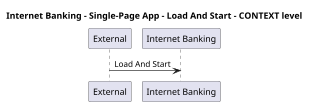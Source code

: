 @startuml
skinparam dpi 60

title Internet Banking - Single-Page App - Load And Start - CONTEXT level

participant "External" as C4InterFlow.SoftwareSystems.ExternalSystem
participant "Internet Banking" as BigBankPlc.SoftwareSystems.InternetBanking

C4InterFlow.SoftwareSystems.ExternalSystem -> BigBankPlc.SoftwareSystems.InternetBanking : Load And Start


@enduml
